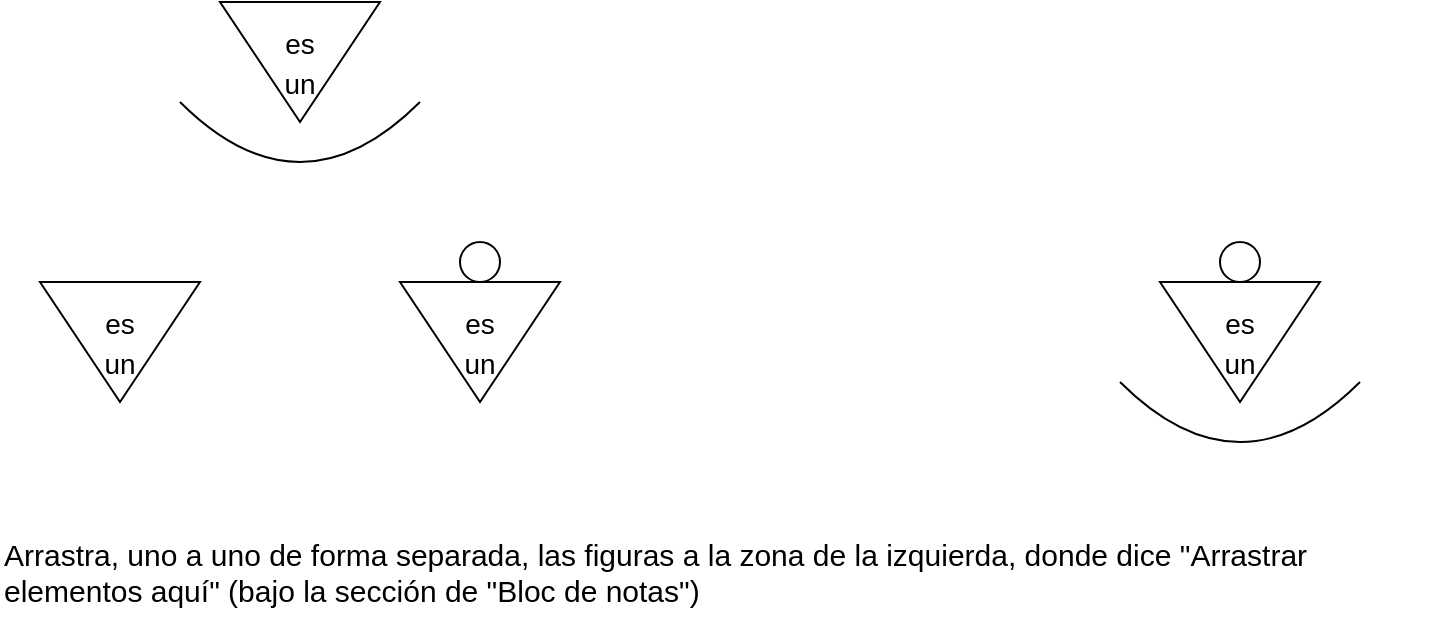 <mxfile>
    <diagram id="tLhXS8uEftU3nalElyTA" name="Page-1">
        <mxGraphModel dx="526" dy="-585" grid="1" gridSize="10" guides="1" tooltips="1" connect="1" arrows="1" fold="1" page="1" pageScale="1" pageWidth="850" pageHeight="1100" math="0" shadow="0">
            <root>
                <mxCell id="0"/>
                <mxCell id="1" parent="0"/>
                <mxCell id="2" value="" style="group" vertex="1" connectable="0" parent="1">
                    <mxGeometry x="410" y="1360" width="80" height="80" as="geometry"/>
                </mxCell>
                <mxCell id="3" value="&lt;span style=&quot;font-size: 14px;&quot;&gt;es &lt;br&gt;un&lt;/span&gt;" style="triangle;whiteSpace=wrap;html=1;fontSize=16;rotation=90;horizontal=0;" vertex="1" parent="2">
                    <mxGeometry x="10" y="10" width="60" height="80" as="geometry"/>
                </mxCell>
                <mxCell id="4" value="" style="ellipse;whiteSpace=wrap;html=1;" vertex="1" parent="2">
                    <mxGeometry x="30" width="20" height="20" as="geometry"/>
                </mxCell>
                <mxCell id="5" value="" style="group" vertex="1" connectable="0" parent="1">
                    <mxGeometry x="230" y="1360" width="80" height="80" as="geometry"/>
                </mxCell>
                <mxCell id="6" value="&lt;span style=&quot;font-size: 14px;&quot;&gt;es &lt;br&gt;un&lt;/span&gt;" style="triangle;whiteSpace=wrap;html=1;fontSize=16;rotation=90;horizontal=0;" vertex="1" parent="5">
                    <mxGeometry x="10" y="10" width="60" height="80" as="geometry"/>
                </mxCell>
                <mxCell id="7" value="" style="group" vertex="1" connectable="0" parent="1">
                    <mxGeometry x="320" y="1240" width="80" height="80" as="geometry"/>
                </mxCell>
                <mxCell id="8" value="&lt;span style=&quot;font-size: 14px;&quot;&gt;es &lt;br&gt;un&lt;/span&gt;" style="triangle;whiteSpace=wrap;html=1;fontSize=16;rotation=90;horizontal=0;" vertex="1" parent="7">
                    <mxGeometry x="10" y="-10" width="60" height="80" as="geometry"/>
                </mxCell>
                <mxCell id="9" value="" style="curved=1;endArrow=none;html=1;rounded=0;fontFamily=Helvetica;fontSize=12;fontColor=default;endFill=0;" edge="1" parent="7">
                    <mxGeometry width="50" height="50" relative="1" as="geometry">
                        <mxPoint x="-20" y="50" as="sourcePoint"/>
                        <mxPoint x="100" y="50" as="targetPoint"/>
                        <Array as="points">
                            <mxPoint x="10" y="80"/>
                            <mxPoint x="70" y="80"/>
                        </Array>
                    </mxGeometry>
                </mxCell>
                <mxCell id="10" value="" style="group" vertex="1" connectable="0" parent="1">
                    <mxGeometry x="790" y="1360" width="80" height="100" as="geometry"/>
                </mxCell>
                <mxCell id="11" value="" style="group" vertex="1" connectable="0" parent="10">
                    <mxGeometry width="80" height="80" as="geometry"/>
                </mxCell>
                <mxCell id="12" value="&lt;span style=&quot;font-size: 14px;&quot;&gt;es &lt;br&gt;un&lt;/span&gt;" style="triangle;whiteSpace=wrap;html=1;fontSize=16;rotation=90;horizontal=0;" vertex="1" parent="11">
                    <mxGeometry x="10" y="10" width="60" height="80" as="geometry"/>
                </mxCell>
                <mxCell id="13" value="" style="ellipse;whiteSpace=wrap;html=1;" vertex="1" parent="11">
                    <mxGeometry x="30" width="20" height="20" as="geometry"/>
                </mxCell>
                <mxCell id="14" value="" style="curved=1;endArrow=none;html=1;rounded=0;fontFamily=Helvetica;fontSize=12;fontColor=default;endFill=0;" edge="1" parent="10">
                    <mxGeometry width="50" height="50" relative="1" as="geometry">
                        <mxPoint x="-20" y="70" as="sourcePoint"/>
                        <mxPoint x="100" y="70" as="targetPoint"/>
                        <Array as="points">
                            <mxPoint x="10" y="100"/>
                            <mxPoint x="70" y="100"/>
                        </Array>
                    </mxGeometry>
                </mxCell>
                <mxCell id="15" value="Arrastra, uno a uno de forma separada, las figuras a la zona de la izquierda, donde dice &quot;Arrastrar elementos aquí&quot; (bajo la sección de &quot;Bloc de notas&quot;)" style="text;html=1;strokeColor=none;fillColor=none;align=left;verticalAlign=middle;whiteSpace=wrap;rounded=0;fontSize=15;" vertex="1" parent="1">
                    <mxGeometry x="210" y="1500" width="720" height="50" as="geometry"/>
                </mxCell>
            </root>
        </mxGraphModel>
    </diagram>
</mxfile>